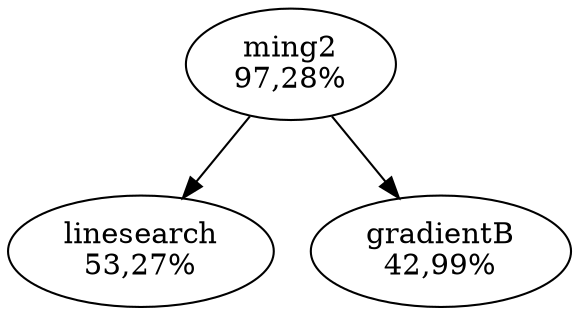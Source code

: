 digraph G {
  ming2 [ label="ming2\n97,28%" ]
  linesearch [ label="linesearch\n53,27%" ]
  gradientB [ label="gradientB\n42,99%" ]

  ming2 -> linesearch
  ming2 -> gradientB
}
